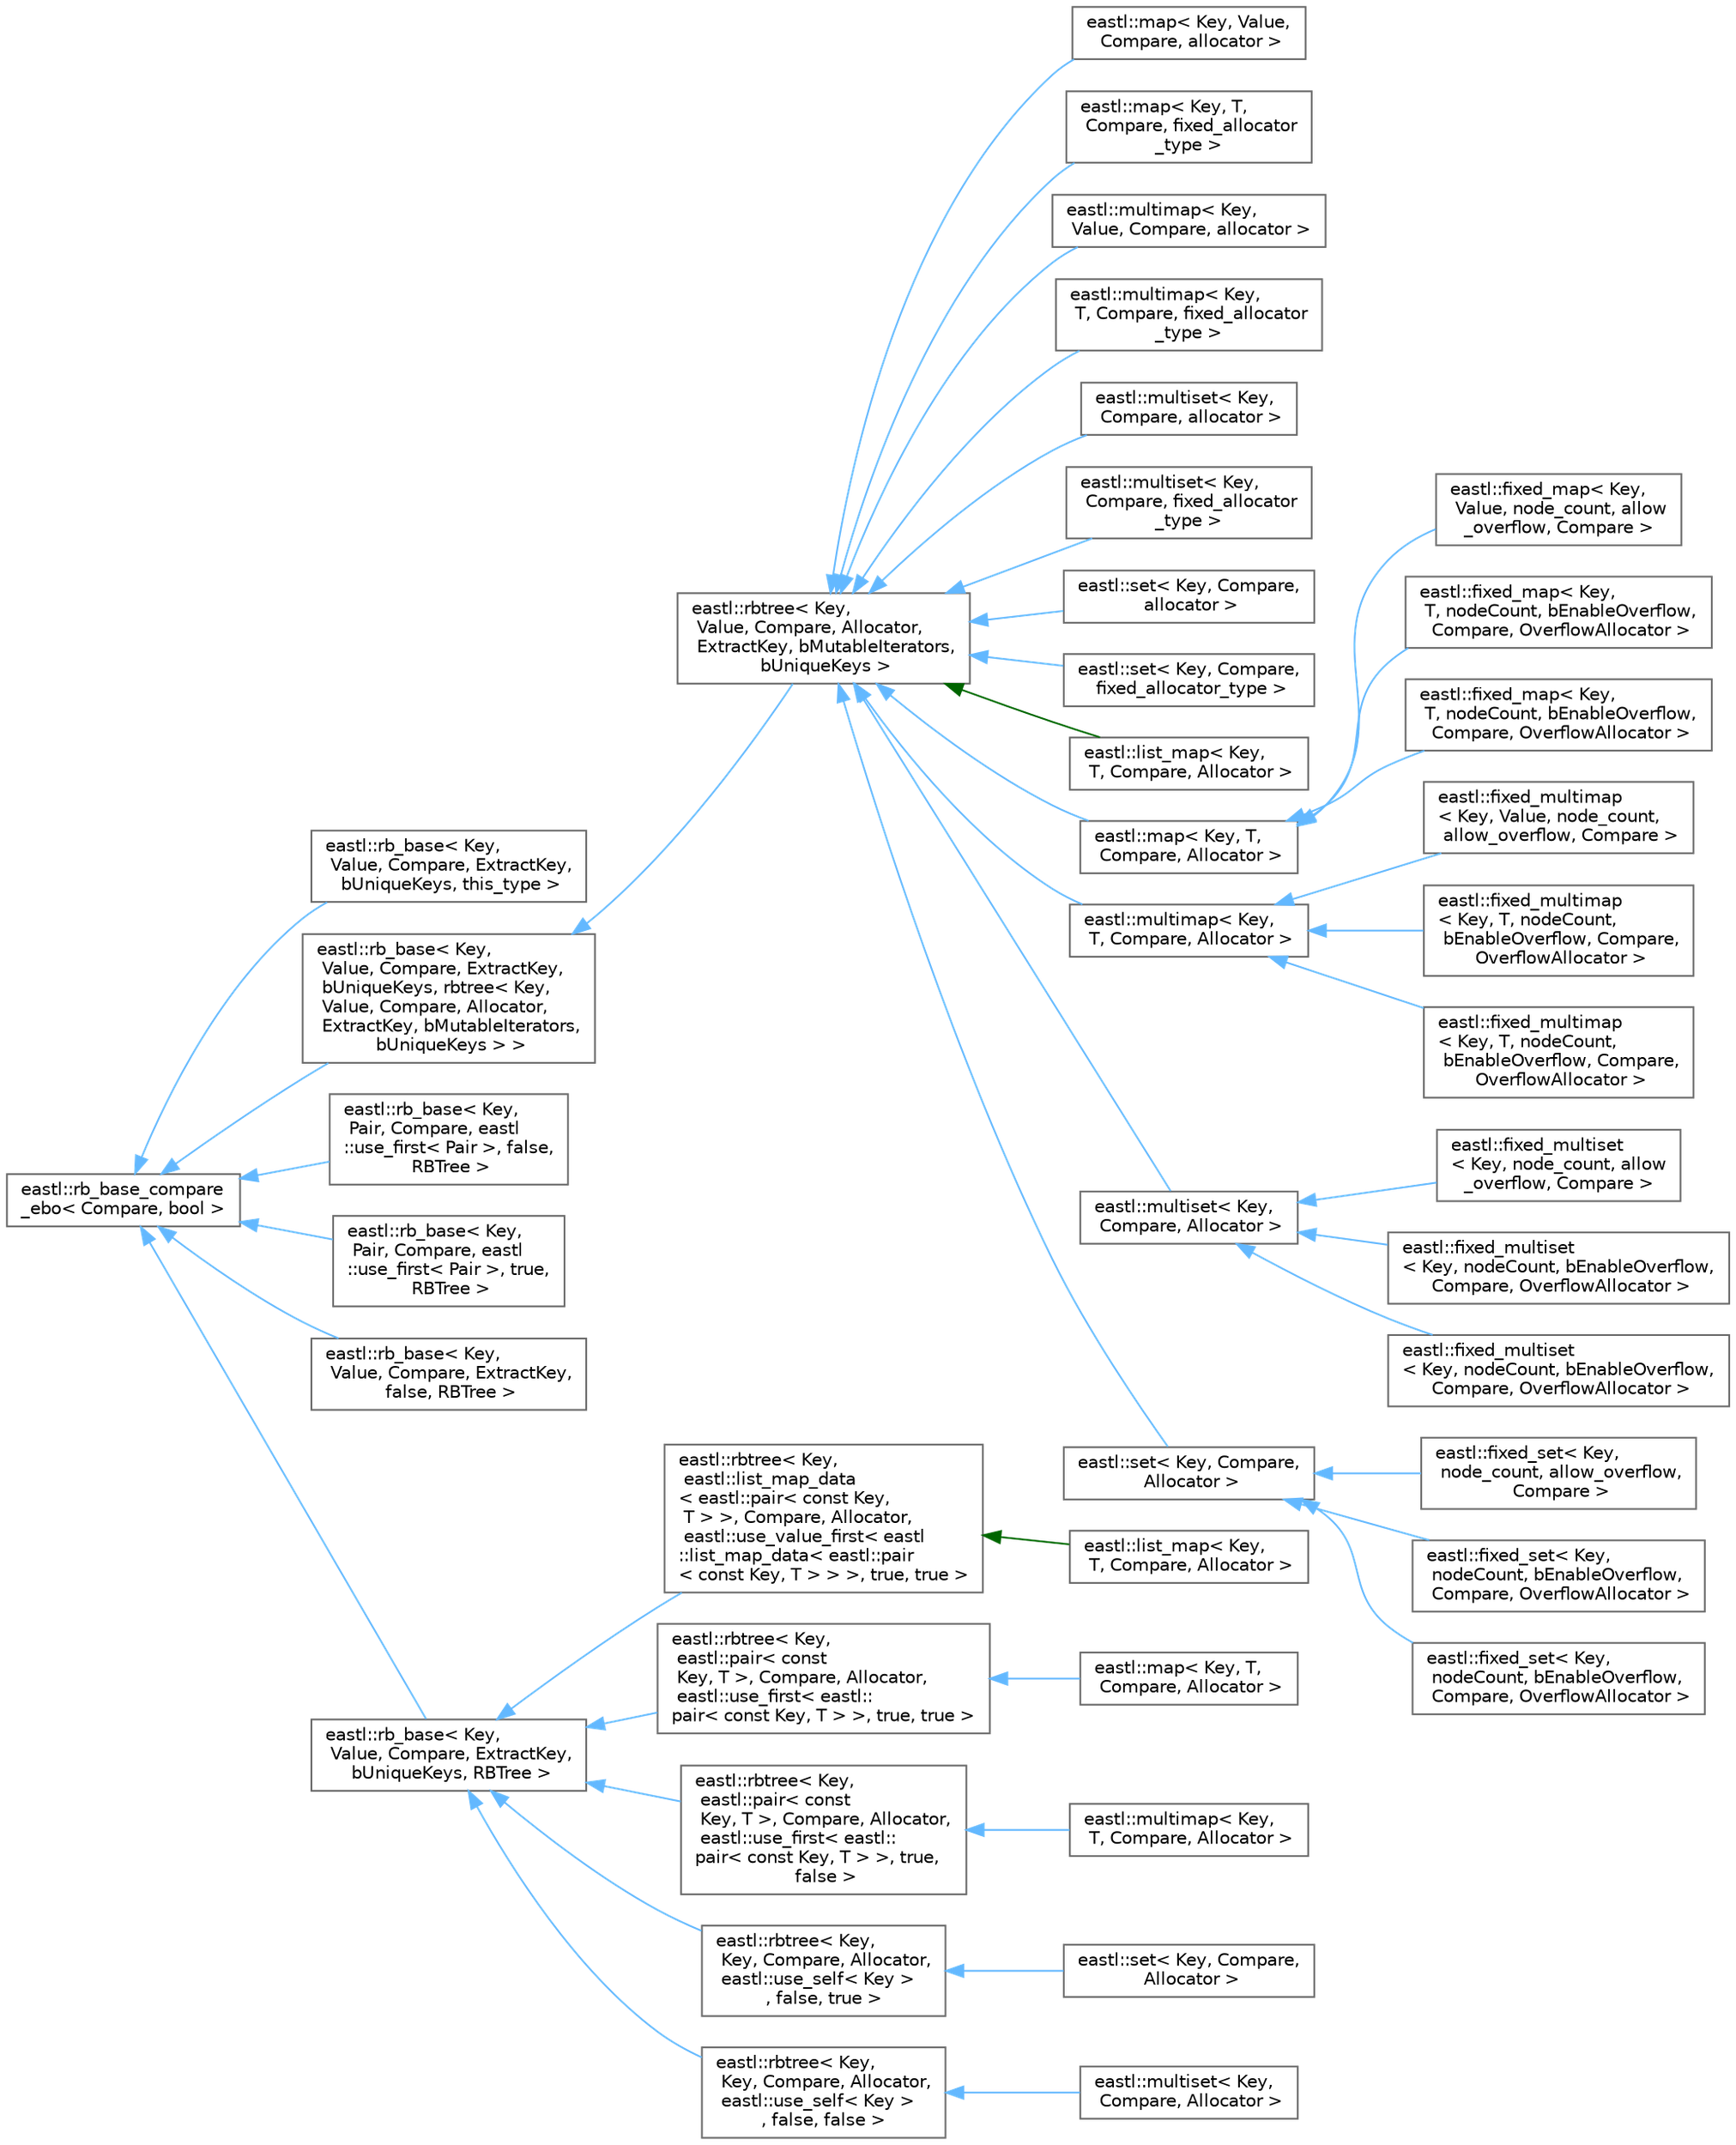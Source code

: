 digraph "类继承关系图"
{
 // LATEX_PDF_SIZE
  bgcolor="transparent";
  edge [fontname=Helvetica,fontsize=10,labelfontname=Helvetica,labelfontsize=10];
  node [fontname=Helvetica,fontsize=10,shape=box,height=0.2,width=0.4];
  rankdir="LR";
  Node0 [id="Node000000",label="eastl::rb_base_compare\l_ebo\< Compare, bool \>",height=0.2,width=0.4,color="grey40", fillcolor="white", style="filled",URL="$structeastl_1_1rb__base__compare__ebo.html",tooltip=" "];
  Node0 -> Node1 [id="edge946_Node000000_Node000001",dir="back",color="steelblue1",style="solid",tooltip=" "];
  Node1 [id="Node000001",label="eastl::rb_base\< Key,\l Value, Compare, ExtractKey,\l bUniqueKeys, this_type \>",height=0.2,width=0.4,color="grey40", fillcolor="white", style="filled",URL="$structeastl_1_1rb__base.html",tooltip=" "];
  Node0 -> Node2 [id="edge947_Node000000_Node000002",dir="back",color="steelblue1",style="solid",tooltip=" "];
  Node2 [id="Node000002",label="eastl::rb_base\< Key,\l Value, Compare, ExtractKey,\l bUniqueKeys, rbtree\< Key,\l Value, Compare, Allocator,\l ExtractKey, bMutableIterators,\l bUniqueKeys \> \>",height=0.2,width=0.4,color="grey40", fillcolor="white", style="filled",URL="$structeastl_1_1rb__base.html",tooltip=" "];
  Node2 -> Node3 [id="edge948_Node000002_Node000003",dir="back",color="steelblue1",style="solid",tooltip=" "];
  Node3 [id="Node000003",label="eastl::rbtree\< Key,\l Value, Compare, Allocator,\l ExtractKey, bMutableIterators,\l bUniqueKeys \>",height=0.2,width=0.4,color="grey40", fillcolor="white", style="filled",URL="$classeastl_1_1rbtree.html",tooltip=" "];
  Node3 -> Node4 [id="edge949_Node000003_Node000004",dir="back",color="steelblue1",style="solid",tooltip=" "];
  Node4 [id="Node000004",label="eastl::map\< Key, Value,\l Compare, allocator \>",height=0.2,width=0.4,color="grey40", fillcolor="white", style="filled",URL="$classeastl_1_1map.html",tooltip=" "];
  Node3 -> Node5 [id="edge950_Node000003_Node000005",dir="back",color="steelblue1",style="solid",tooltip=" "];
  Node5 [id="Node000005",label="eastl::map\< Key, T,\l Compare, fixed_allocator\l_type \>",height=0.2,width=0.4,color="grey40", fillcolor="white", style="filled",URL="$classeastl_1_1map.html",tooltip=" "];
  Node3 -> Node6 [id="edge951_Node000003_Node000006",dir="back",color="steelblue1",style="solid",tooltip=" "];
  Node6 [id="Node000006",label="eastl::multimap\< Key,\l Value, Compare, allocator \>",height=0.2,width=0.4,color="grey40", fillcolor="white", style="filled",URL="$classeastl_1_1multimap.html",tooltip=" "];
  Node3 -> Node7 [id="edge952_Node000003_Node000007",dir="back",color="steelblue1",style="solid",tooltip=" "];
  Node7 [id="Node000007",label="eastl::multimap\< Key,\l T, Compare, fixed_allocator\l_type \>",height=0.2,width=0.4,color="grey40", fillcolor="white", style="filled",URL="$classeastl_1_1multimap.html",tooltip=" "];
  Node3 -> Node8 [id="edge953_Node000003_Node000008",dir="back",color="steelblue1",style="solid",tooltip=" "];
  Node8 [id="Node000008",label="eastl::multiset\< Key,\l Compare, allocator \>",height=0.2,width=0.4,color="grey40", fillcolor="white", style="filled",URL="$classeastl_1_1multiset.html",tooltip=" "];
  Node3 -> Node9 [id="edge954_Node000003_Node000009",dir="back",color="steelblue1",style="solid",tooltip=" "];
  Node9 [id="Node000009",label="eastl::multiset\< Key,\l Compare, fixed_allocator\l_type \>",height=0.2,width=0.4,color="grey40", fillcolor="white", style="filled",URL="$classeastl_1_1multiset.html",tooltip=" "];
  Node3 -> Node10 [id="edge955_Node000003_Node000010",dir="back",color="steelblue1",style="solid",tooltip=" "];
  Node10 [id="Node000010",label="eastl::set\< Key, Compare,\l allocator \>",height=0.2,width=0.4,color="grey40", fillcolor="white", style="filled",URL="$classeastl_1_1set.html",tooltip=" "];
  Node3 -> Node11 [id="edge956_Node000003_Node000011",dir="back",color="steelblue1",style="solid",tooltip=" "];
  Node11 [id="Node000011",label="eastl::set\< Key, Compare,\l fixed_allocator_type \>",height=0.2,width=0.4,color="grey40", fillcolor="white", style="filled",URL="$classeastl_1_1set.html",tooltip=" "];
  Node3 -> Node12 [id="edge957_Node000003_Node000012",dir="back",color="darkgreen",style="solid",tooltip=" "];
  Node12 [id="Node000012",label="eastl::list_map\< Key,\l T, Compare, Allocator \>",height=0.2,width=0.4,color="grey40", fillcolor="white", style="filled",URL="$classeastl_1_1list__map.html",tooltip=" "];
  Node3 -> Node13 [id="edge958_Node000003_Node000013",dir="back",color="steelblue1",style="solid",tooltip=" "];
  Node13 [id="Node000013",label="eastl::map\< Key, T,\l Compare, Allocator \>",height=0.2,width=0.4,color="grey40", fillcolor="white", style="filled",URL="$classeastl_1_1map.html",tooltip=" "];
  Node13 -> Node14 [id="edge959_Node000013_Node000014",dir="back",color="steelblue1",style="solid",tooltip=" "];
  Node14 [id="Node000014",label="eastl::fixed_map\< Key,\l Value, node_count, allow\l_overflow, Compare \>",height=0.2,width=0.4,color="grey40", fillcolor="white", style="filled",URL="$classeastl_1_1fixed__map.html",tooltip=" "];
  Node13 -> Node15 [id="edge960_Node000013_Node000015",dir="back",color="steelblue1",style="solid",tooltip=" "];
  Node15 [id="Node000015",label="eastl::fixed_map\< Key,\l T, nodeCount, bEnableOverflow,\l Compare, OverflowAllocator \>",height=0.2,width=0.4,color="grey40", fillcolor="white", style="filled",URL="$classeastl_1_1fixed__map.html",tooltip=" "];
  Node13 -> Node16 [id="edge961_Node000013_Node000016",dir="back",color="steelblue1",style="solid",tooltip=" "];
  Node16 [id="Node000016",label="eastl::fixed_map\< Key,\l T, nodeCount, bEnableOverflow,\l Compare, OverflowAllocator \>",height=0.2,width=0.4,color="grey40", fillcolor="white", style="filled",URL="$classeastl_1_1fixed__map.html",tooltip=" "];
  Node3 -> Node17 [id="edge962_Node000003_Node000017",dir="back",color="steelblue1",style="solid",tooltip=" "];
  Node17 [id="Node000017",label="eastl::multimap\< Key,\l T, Compare, Allocator \>",height=0.2,width=0.4,color="grey40", fillcolor="white", style="filled",URL="$classeastl_1_1multimap.html",tooltip=" "];
  Node17 -> Node18 [id="edge963_Node000017_Node000018",dir="back",color="steelblue1",style="solid",tooltip=" "];
  Node18 [id="Node000018",label="eastl::fixed_multimap\l\< Key, Value, node_count,\l allow_overflow, Compare \>",height=0.2,width=0.4,color="grey40", fillcolor="white", style="filled",URL="$classeastl_1_1fixed__multimap.html",tooltip=" "];
  Node17 -> Node19 [id="edge964_Node000017_Node000019",dir="back",color="steelblue1",style="solid",tooltip=" "];
  Node19 [id="Node000019",label="eastl::fixed_multimap\l\< Key, T, nodeCount,\l bEnableOverflow, Compare,\l OverflowAllocator \>",height=0.2,width=0.4,color="grey40", fillcolor="white", style="filled",URL="$classeastl_1_1fixed__multimap.html",tooltip=" "];
  Node17 -> Node20 [id="edge965_Node000017_Node000020",dir="back",color="steelblue1",style="solid",tooltip=" "];
  Node20 [id="Node000020",label="eastl::fixed_multimap\l\< Key, T, nodeCount,\l bEnableOverflow, Compare,\l OverflowAllocator \>",height=0.2,width=0.4,color="grey40", fillcolor="white", style="filled",URL="$classeastl_1_1fixed__multimap.html",tooltip=" "];
  Node3 -> Node21 [id="edge966_Node000003_Node000021",dir="back",color="steelblue1",style="solid",tooltip=" "];
  Node21 [id="Node000021",label="eastl::multiset\< Key,\l Compare, Allocator \>",height=0.2,width=0.4,color="grey40", fillcolor="white", style="filled",URL="$classeastl_1_1multiset.html",tooltip=" "];
  Node21 -> Node22 [id="edge967_Node000021_Node000022",dir="back",color="steelblue1",style="solid",tooltip=" "];
  Node22 [id="Node000022",label="eastl::fixed_multiset\l\< Key, node_count, allow\l_overflow, Compare \>",height=0.2,width=0.4,color="grey40", fillcolor="white", style="filled",URL="$classeastl_1_1fixed__multiset.html",tooltip=" "];
  Node21 -> Node23 [id="edge968_Node000021_Node000023",dir="back",color="steelblue1",style="solid",tooltip=" "];
  Node23 [id="Node000023",label="eastl::fixed_multiset\l\< Key, nodeCount, bEnableOverflow,\l Compare, OverflowAllocator \>",height=0.2,width=0.4,color="grey40", fillcolor="white", style="filled",URL="$classeastl_1_1fixed__multiset.html",tooltip=" "];
  Node21 -> Node24 [id="edge969_Node000021_Node000024",dir="back",color="steelblue1",style="solid",tooltip=" "];
  Node24 [id="Node000024",label="eastl::fixed_multiset\l\< Key, nodeCount, bEnableOverflow,\l Compare, OverflowAllocator \>",height=0.2,width=0.4,color="grey40", fillcolor="white", style="filled",URL="$classeastl_1_1fixed__multiset.html",tooltip=" "];
  Node3 -> Node25 [id="edge970_Node000003_Node000025",dir="back",color="steelblue1",style="solid",tooltip=" "];
  Node25 [id="Node000025",label="eastl::set\< Key, Compare,\l Allocator \>",height=0.2,width=0.4,color="grey40", fillcolor="white", style="filled",URL="$classeastl_1_1set.html",tooltip=" "];
  Node25 -> Node26 [id="edge971_Node000025_Node000026",dir="back",color="steelblue1",style="solid",tooltip=" "];
  Node26 [id="Node000026",label="eastl::fixed_set\< Key,\l node_count, allow_overflow,\l Compare \>",height=0.2,width=0.4,color="grey40", fillcolor="white", style="filled",URL="$classeastl_1_1fixed__set.html",tooltip=" "];
  Node25 -> Node27 [id="edge972_Node000025_Node000027",dir="back",color="steelblue1",style="solid",tooltip=" "];
  Node27 [id="Node000027",label="eastl::fixed_set\< Key,\l nodeCount, bEnableOverflow,\l Compare, OverflowAllocator \>",height=0.2,width=0.4,color="grey40", fillcolor="white", style="filled",URL="$classeastl_1_1fixed__set.html",tooltip=" "];
  Node25 -> Node28 [id="edge973_Node000025_Node000028",dir="back",color="steelblue1",style="solid",tooltip=" "];
  Node28 [id="Node000028",label="eastl::fixed_set\< Key,\l nodeCount, bEnableOverflow,\l Compare, OverflowAllocator \>",height=0.2,width=0.4,color="grey40", fillcolor="white", style="filled",URL="$classeastl_1_1fixed__set.html",tooltip=" "];
  Node0 -> Node29 [id="edge974_Node000000_Node000029",dir="back",color="steelblue1",style="solid",tooltip=" "];
  Node29 [id="Node000029",label="eastl::rb_base\< Key,\l Pair, Compare, eastl\l::use_first\< Pair \>, false,\l RBTree \>",height=0.2,width=0.4,color="grey40", fillcolor="white", style="filled",URL="$structeastl_1_1rb__base_3_01_key_00_01_pair_00_01_compare_00_01eastl_1_1use__first_3_01_pair_01_586142c6f849da1b50acf3d5a3f20d10.html",tooltip=" "];
  Node0 -> Node30 [id="edge975_Node000000_Node000030",dir="back",color="steelblue1",style="solid",tooltip=" "];
  Node30 [id="Node000030",label="eastl::rb_base\< Key,\l Pair, Compare, eastl\l::use_first\< Pair \>, true,\l RBTree \>",height=0.2,width=0.4,color="grey40", fillcolor="white", style="filled",URL="$structeastl_1_1rb__base_3_01_key_00_01_pair_00_01_compare_00_01eastl_1_1use__first_3_01_pair_01_4_00_01true_00_01_r_b_tree_01_4.html",tooltip=" "];
  Node0 -> Node31 [id="edge976_Node000000_Node000031",dir="back",color="steelblue1",style="solid",tooltip=" "];
  Node31 [id="Node000031",label="eastl::rb_base\< Key,\l Value, Compare, ExtractKey,\l false, RBTree \>",height=0.2,width=0.4,color="grey40", fillcolor="white", style="filled",URL="$structeastl_1_1rb__base_3_01_key_00_01_value_00_01_compare_00_01_extract_key_00_01false_00_01_r_b_tree_01_4.html",tooltip=" "];
  Node0 -> Node32 [id="edge977_Node000000_Node000032",dir="back",color="steelblue1",style="solid",tooltip=" "];
  Node32 [id="Node000032",label="eastl::rb_base\< Key,\l Value, Compare, ExtractKey,\l bUniqueKeys, RBTree \>",height=0.2,width=0.4,color="grey40", fillcolor="white", style="filled",URL="$structeastl_1_1rb__base.html",tooltip=" "];
  Node32 -> Node33 [id="edge978_Node000032_Node000033",dir="back",color="steelblue1",style="solid",tooltip=" "];
  Node33 [id="Node000033",label="eastl::rbtree\< Key,\l eastl::list_map_data\l\< eastl::pair\< const Key,\l T \> \>, Compare, Allocator,\l eastl::use_value_first\< eastl\l::list_map_data\< eastl::pair\l\< const Key, T \> \> \>, true, true \>",height=0.2,width=0.4,color="grey40", fillcolor="white", style="filled",URL="$classeastl_1_1rbtree.html",tooltip=" "];
  Node33 -> Node34 [id="edge979_Node000033_Node000034",dir="back",color="darkgreen",style="solid",tooltip=" "];
  Node34 [id="Node000034",label="eastl::list_map\< Key,\l T, Compare, Allocator \>",height=0.2,width=0.4,color="grey40", fillcolor="white", style="filled",URL="$classeastl_1_1list__map.html",tooltip=" "];
  Node32 -> Node35 [id="edge980_Node000032_Node000035",dir="back",color="steelblue1",style="solid",tooltip=" "];
  Node35 [id="Node000035",label="eastl::rbtree\< Key,\l eastl::pair\< const\l Key, T \>, Compare, Allocator,\l eastl::use_first\< eastl::\lpair\< const Key, T \> \>, true, true \>",height=0.2,width=0.4,color="grey40", fillcolor="white", style="filled",URL="$classeastl_1_1rbtree.html",tooltip=" "];
  Node35 -> Node36 [id="edge981_Node000035_Node000036",dir="back",color="steelblue1",style="solid",tooltip=" "];
  Node36 [id="Node000036",label="eastl::map\< Key, T,\l Compare, Allocator \>",height=0.2,width=0.4,color="grey40", fillcolor="white", style="filled",URL="$classeastl_1_1map.html",tooltip=" "];
  Node32 -> Node37 [id="edge982_Node000032_Node000037",dir="back",color="steelblue1",style="solid",tooltip=" "];
  Node37 [id="Node000037",label="eastl::rbtree\< Key,\l eastl::pair\< const\l Key, T \>, Compare, Allocator,\l eastl::use_first\< eastl::\lpair\< const Key, T \> \>, true,\l false \>",height=0.2,width=0.4,color="grey40", fillcolor="white", style="filled",URL="$classeastl_1_1rbtree.html",tooltip=" "];
  Node37 -> Node38 [id="edge983_Node000037_Node000038",dir="back",color="steelblue1",style="solid",tooltip=" "];
  Node38 [id="Node000038",label="eastl::multimap\< Key,\l T, Compare, Allocator \>",height=0.2,width=0.4,color="grey40", fillcolor="white", style="filled",URL="$classeastl_1_1multimap.html",tooltip=" "];
  Node32 -> Node39 [id="edge984_Node000032_Node000039",dir="back",color="steelblue1",style="solid",tooltip=" "];
  Node39 [id="Node000039",label="eastl::rbtree\< Key,\l Key, Compare, Allocator,\l eastl::use_self\< Key \>\l, false, true \>",height=0.2,width=0.4,color="grey40", fillcolor="white", style="filled",URL="$classeastl_1_1rbtree.html",tooltip=" "];
  Node39 -> Node40 [id="edge985_Node000039_Node000040",dir="back",color="steelblue1",style="solid",tooltip=" "];
  Node40 [id="Node000040",label="eastl::set\< Key, Compare,\l Allocator \>",height=0.2,width=0.4,color="grey40", fillcolor="white", style="filled",URL="$classeastl_1_1set.html",tooltip=" "];
  Node32 -> Node41 [id="edge986_Node000032_Node000041",dir="back",color="steelblue1",style="solid",tooltip=" "];
  Node41 [id="Node000041",label="eastl::rbtree\< Key,\l Key, Compare, Allocator,\l eastl::use_self\< Key \>\l, false, false \>",height=0.2,width=0.4,color="grey40", fillcolor="white", style="filled",URL="$classeastl_1_1rbtree.html",tooltip=" "];
  Node41 -> Node42 [id="edge987_Node000041_Node000042",dir="back",color="steelblue1",style="solid",tooltip=" "];
  Node42 [id="Node000042",label="eastl::multiset\< Key,\l Compare, Allocator \>",height=0.2,width=0.4,color="grey40", fillcolor="white", style="filled",URL="$classeastl_1_1multiset.html",tooltip=" "];
}
